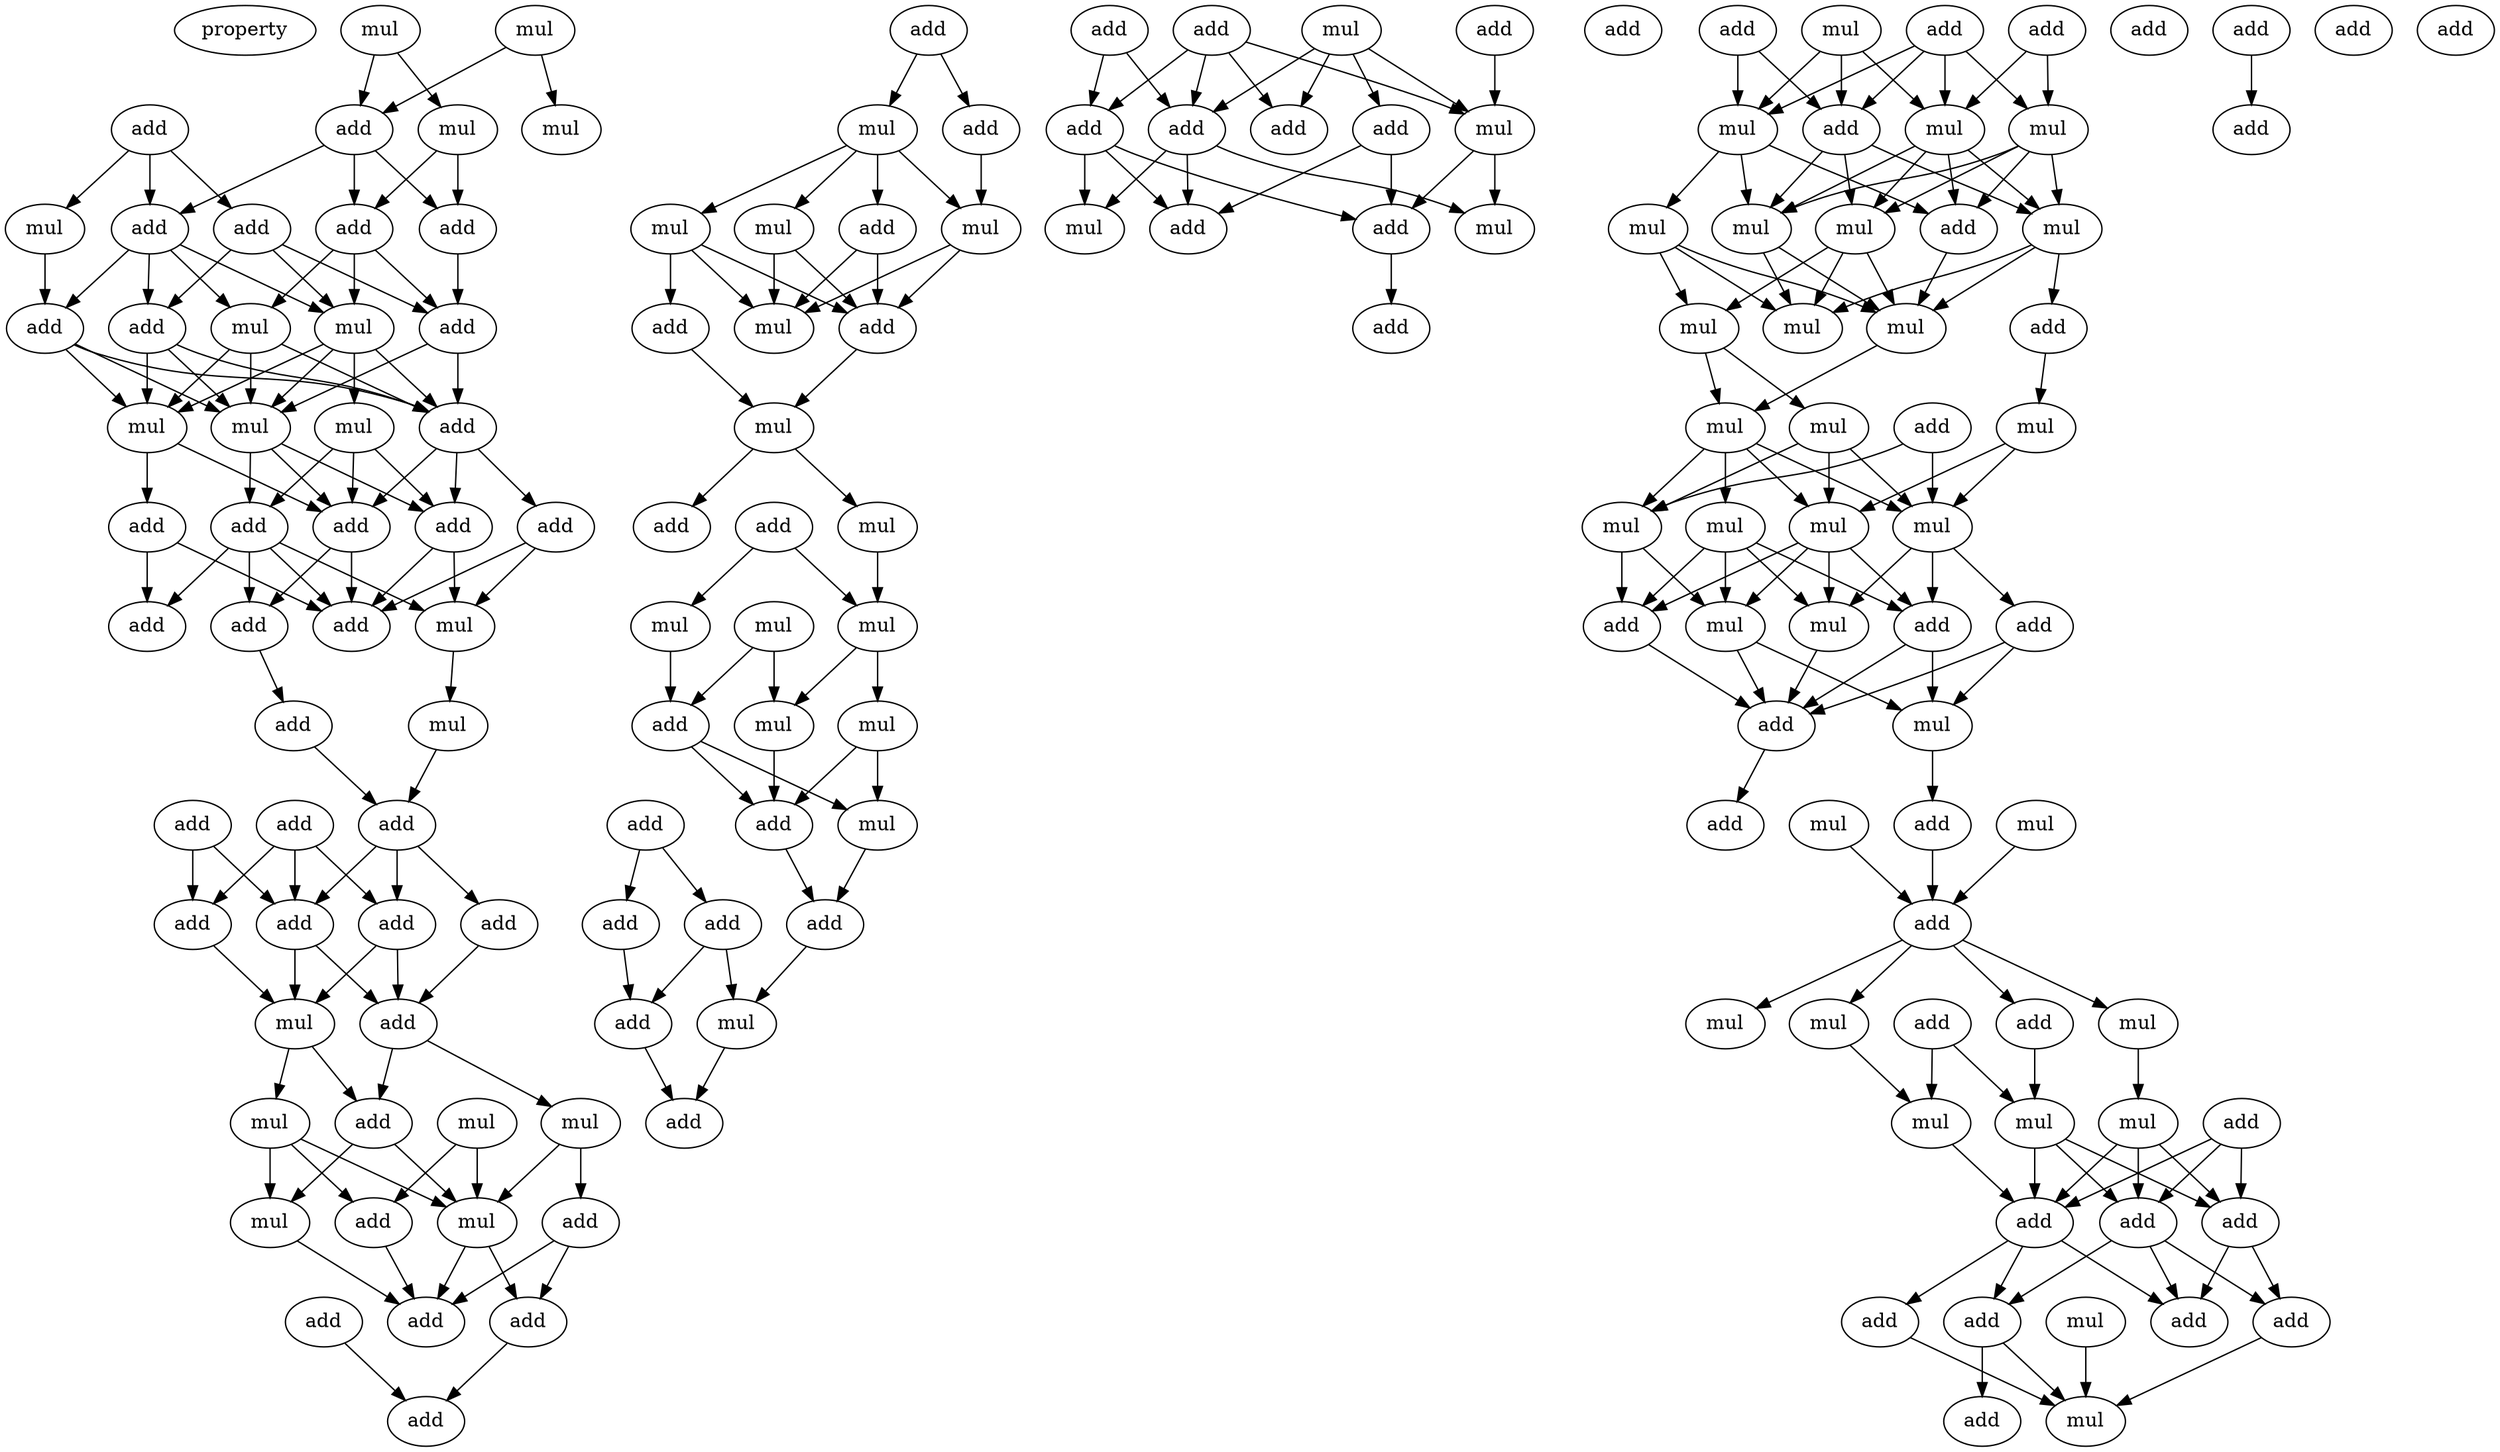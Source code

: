 digraph {
    node [fontcolor=black]
    property [mul=2,lf=1.2]
    0 [ label = mul ];
    1 [ label = mul ];
    2 [ label = add ];
    3 [ label = mul ];
    4 [ label = mul ];
    5 [ label = add ];
    6 [ label = add ];
    7 [ label = mul ];
    8 [ label = add ];
    9 [ label = add ];
    10 [ label = add ];
    11 [ label = add ];
    12 [ label = mul ];
    13 [ label = add ];
    14 [ label = mul ];
    15 [ label = add ];
    16 [ label = mul ];
    17 [ label = add ];
    18 [ label = mul ];
    19 [ label = mul ];
    20 [ label = add ];
    21 [ label = add ];
    22 [ label = add ];
    23 [ label = add ];
    24 [ label = add ];
    25 [ label = add ];
    26 [ label = add ];
    27 [ label = mul ];
    28 [ label = add ];
    29 [ label = mul ];
    30 [ label = add ];
    31 [ label = add ];
    32 [ label = add ];
    33 [ label = add ];
    34 [ label = add ];
    35 [ label = add ];
    36 [ label = add ];
    37 [ label = add ];
    38 [ label = mul ];
    39 [ label = add ];
    40 [ label = mul ];
    41 [ label = mul ];
    42 [ label = add ];
    43 [ label = mul ];
    44 [ label = mul ];
    45 [ label = add ];
    46 [ label = add ];
    47 [ label = mul ];
    48 [ label = add ];
    49 [ label = add ];
    50 [ label = add ];
    51 [ label = add ];
    52 [ label = add ];
    53 [ label = mul ];
    54 [ label = add ];
    55 [ label = mul ];
    56 [ label = add ];
    57 [ label = mul ];
    58 [ label = mul ];
    59 [ label = mul ];
    60 [ label = add ];
    61 [ label = add ];
    62 [ label = mul ];
    63 [ label = add ];
    64 [ label = add ];
    65 [ label = mul ];
    66 [ label = mul ];
    67 [ label = mul ];
    68 [ label = mul ];
    69 [ label = add ];
    70 [ label = mul ];
    71 [ label = mul ];
    72 [ label = mul ];
    73 [ label = add ];
    74 [ label = add ];
    75 [ label = add ];
    76 [ label = add ];
    77 [ label = add ];
    78 [ label = add ];
    79 [ label = mul ];
    80 [ label = add ];
    81 [ label = add ];
    82 [ label = add ];
    83 [ label = add ];
    84 [ label = mul ];
    85 [ label = add ];
    86 [ label = add ];
    87 [ label = mul ];
    88 [ label = add ];
    89 [ label = add ];
    90 [ label = add ];
    91 [ label = mul ];
    92 [ label = mul ];
    93 [ label = add ];
    94 [ label = add ];
    95 [ label = add ];
    96 [ label = add ];
    97 [ label = add ];
    98 [ label = mul ];
    99 [ label = add ];
    100 [ label = add ];
    101 [ label = mul ];
    102 [ label = mul ];
    103 [ label = mul ];
    104 [ label = mul ];
    105 [ label = add ];
    106 [ label = mul ];
    107 [ label = mul ];
    108 [ label = mul ];
    109 [ label = add ];
    110 [ label = mul ];
    111 [ label = mul ];
    112 [ label = mul ];
    113 [ label = add ];
    114 [ label = mul ];
    115 [ label = mul ];
    116 [ label = mul ];
    117 [ label = mul ];
    118 [ label = mul ];
    119 [ label = mul ];
    120 [ label = mul ];
    121 [ label = mul ];
    122 [ label = add ];
    123 [ label = add ];
    124 [ label = add ];
    125 [ label = mul ];
    126 [ label = add ];
    127 [ label = mul ];
    128 [ label = mul ];
    129 [ label = add ];
    130 [ label = add ];
    131 [ label = mul ];
    132 [ label = add ];
    133 [ label = add ];
    134 [ label = mul ];
    135 [ label = mul ];
    136 [ label = add ];
    137 [ label = mul ];
    138 [ label = add ];
    139 [ label = mul ];
    140 [ label = mul ];
    141 [ label = mul ];
    142 [ label = add ];
    143 [ label = add ];
    144 [ label = add ];
    145 [ label = add ];
    146 [ label = add ];
    147 [ label = mul ];
    148 [ label = add ];
    149 [ label = add ];
    150 [ label = add ];
    151 [ label = add ];
    152 [ label = mul ];
    153 [ label = add ];
    154 [ label = add ];
    155 [ label = add ];
    156 [ label = add ];
    0 -> 4 [ name = 0 ];
    0 -> 5 [ name = 1 ];
    1 -> 3 [ name = 2 ];
    1 -> 5 [ name = 3 ];
    2 -> 7 [ name = 4 ];
    2 -> 9 [ name = 5 ];
    2 -> 10 [ name = 6 ];
    4 -> 6 [ name = 7 ];
    4 -> 8 [ name = 8 ];
    5 -> 6 [ name = 9 ];
    5 -> 8 [ name = 10 ];
    5 -> 10 [ name = 11 ];
    6 -> 12 [ name = 12 ];
    6 -> 13 [ name = 13 ];
    6 -> 14 [ name = 14 ];
    7 -> 11 [ name = 15 ];
    8 -> 13 [ name = 16 ];
    9 -> 13 [ name = 17 ];
    9 -> 14 [ name = 18 ];
    9 -> 15 [ name = 19 ];
    10 -> 11 [ name = 20 ];
    10 -> 12 [ name = 21 ];
    10 -> 14 [ name = 22 ];
    10 -> 15 [ name = 23 ];
    11 -> 17 [ name = 24 ];
    11 -> 18 [ name = 25 ];
    11 -> 19 [ name = 26 ];
    12 -> 17 [ name = 27 ];
    12 -> 18 [ name = 28 ];
    12 -> 19 [ name = 29 ];
    13 -> 17 [ name = 30 ];
    13 -> 19 [ name = 31 ];
    14 -> 16 [ name = 32 ];
    14 -> 17 [ name = 33 ];
    14 -> 18 [ name = 34 ];
    14 -> 19 [ name = 35 ];
    15 -> 17 [ name = 36 ];
    15 -> 18 [ name = 37 ];
    15 -> 19 [ name = 38 ];
    16 -> 22 [ name = 39 ];
    16 -> 23 [ name = 40 ];
    16 -> 24 [ name = 41 ];
    17 -> 20 [ name = 42 ];
    17 -> 22 [ name = 43 ];
    17 -> 23 [ name = 44 ];
    18 -> 21 [ name = 45 ];
    18 -> 23 [ name = 46 ];
    19 -> 22 [ name = 47 ];
    19 -> 23 [ name = 48 ];
    19 -> 24 [ name = 49 ];
    20 -> 27 [ name = 50 ];
    20 -> 28 [ name = 51 ];
    21 -> 25 [ name = 52 ];
    21 -> 28 [ name = 53 ];
    22 -> 27 [ name = 54 ];
    22 -> 28 [ name = 55 ];
    23 -> 26 [ name = 56 ];
    23 -> 28 [ name = 57 ];
    24 -> 25 [ name = 58 ];
    24 -> 26 [ name = 59 ];
    24 -> 27 [ name = 60 ];
    24 -> 28 [ name = 61 ];
    26 -> 30 [ name = 62 ];
    27 -> 29 [ name = 63 ];
    29 -> 31 [ name = 64 ];
    30 -> 31 [ name = 65 ];
    31 -> 34 [ name = 66 ];
    31 -> 36 [ name = 67 ];
    31 -> 37 [ name = 68 ];
    32 -> 34 [ name = 69 ];
    32 -> 35 [ name = 70 ];
    32 -> 37 [ name = 71 ];
    33 -> 35 [ name = 72 ];
    33 -> 37 [ name = 73 ];
    34 -> 38 [ name = 74 ];
    34 -> 39 [ name = 75 ];
    35 -> 38 [ name = 76 ];
    36 -> 39 [ name = 77 ];
    37 -> 38 [ name = 78 ];
    37 -> 39 [ name = 79 ];
    38 -> 42 [ name = 80 ];
    38 -> 43 [ name = 81 ];
    39 -> 40 [ name = 82 ];
    39 -> 42 [ name = 83 ];
    40 -> 44 [ name = 84 ];
    40 -> 46 [ name = 85 ];
    41 -> 44 [ name = 86 ];
    41 -> 45 [ name = 87 ];
    42 -> 44 [ name = 88 ];
    42 -> 47 [ name = 89 ];
    43 -> 44 [ name = 90 ];
    43 -> 45 [ name = 91 ];
    43 -> 47 [ name = 92 ];
    44 -> 48 [ name = 93 ];
    44 -> 50 [ name = 94 ];
    45 -> 48 [ name = 95 ];
    46 -> 48 [ name = 96 ];
    46 -> 50 [ name = 97 ];
    47 -> 48 [ name = 98 ];
    49 -> 52 [ name = 99 ];
    50 -> 52 [ name = 100 ];
    51 -> 53 [ name = 101 ];
    51 -> 54 [ name = 102 ];
    53 -> 55 [ name = 103 ];
    53 -> 56 [ name = 104 ];
    53 -> 57 [ name = 105 ];
    53 -> 58 [ name = 106 ];
    54 -> 57 [ name = 107 ];
    55 -> 59 [ name = 108 ];
    55 -> 60 [ name = 109 ];
    55 -> 61 [ name = 110 ];
    56 -> 59 [ name = 111 ];
    56 -> 60 [ name = 112 ];
    57 -> 59 [ name = 113 ];
    57 -> 60 [ name = 114 ];
    58 -> 59 [ name = 115 ];
    58 -> 60 [ name = 116 ];
    60 -> 62 [ name = 117 ];
    61 -> 62 [ name = 118 ];
    62 -> 63 [ name = 119 ];
    62 -> 65 [ name = 120 ];
    64 -> 66 [ name = 121 ];
    64 -> 67 [ name = 122 ];
    65 -> 67 [ name = 123 ];
    66 -> 69 [ name = 124 ];
    67 -> 70 [ name = 125 ];
    67 -> 71 [ name = 126 ];
    68 -> 69 [ name = 127 ];
    68 -> 70 [ name = 128 ];
    69 -> 72 [ name = 129 ];
    69 -> 74 [ name = 130 ];
    70 -> 74 [ name = 131 ];
    71 -> 72 [ name = 132 ];
    71 -> 74 [ name = 133 ];
    72 -> 75 [ name = 134 ];
    73 -> 76 [ name = 135 ];
    73 -> 77 [ name = 136 ];
    74 -> 75 [ name = 137 ];
    75 -> 79 [ name = 138 ];
    76 -> 78 [ name = 139 ];
    77 -> 78 [ name = 140 ];
    77 -> 79 [ name = 141 ];
    78 -> 80 [ name = 142 ];
    79 -> 80 [ name = 143 ];
    81 -> 86 [ name = 144 ];
    81 -> 88 [ name = 145 ];
    82 -> 85 [ name = 146 ];
    82 -> 86 [ name = 147 ];
    82 -> 87 [ name = 148 ];
    82 -> 88 [ name = 149 ];
    83 -> 87 [ name = 150 ];
    84 -> 85 [ name = 151 ];
    84 -> 86 [ name = 152 ];
    84 -> 87 [ name = 153 ];
    84 -> 89 [ name = 154 ];
    86 -> 91 [ name = 155 ];
    86 -> 92 [ name = 156 ];
    86 -> 93 [ name = 157 ];
    87 -> 90 [ name = 158 ];
    87 -> 92 [ name = 159 ];
    88 -> 90 [ name = 160 ];
    88 -> 91 [ name = 161 ];
    88 -> 93 [ name = 162 ];
    89 -> 90 [ name = 163 ];
    89 -> 93 [ name = 164 ];
    90 -> 94 [ name = 165 ];
    96 -> 100 [ name = 166 ];
    96 -> 103 [ name = 167 ];
    97 -> 100 [ name = 168 ];
    97 -> 101 [ name = 169 ];
    97 -> 102 [ name = 170 ];
    97 -> 103 [ name = 171 ];
    98 -> 100 [ name = 172 ];
    98 -> 101 [ name = 173 ];
    98 -> 103 [ name = 174 ];
    99 -> 101 [ name = 175 ];
    99 -> 102 [ name = 176 ];
    100 -> 106 [ name = 177 ];
    100 -> 107 [ name = 178 ];
    100 -> 108 [ name = 179 ];
    101 -> 105 [ name = 180 ];
    101 -> 106 [ name = 181 ];
    101 -> 107 [ name = 182 ];
    101 -> 108 [ name = 183 ];
    102 -> 105 [ name = 184 ];
    102 -> 106 [ name = 185 ];
    102 -> 107 [ name = 186 ];
    102 -> 108 [ name = 187 ];
    103 -> 104 [ name = 188 ];
    103 -> 105 [ name = 189 ];
    103 -> 106 [ name = 190 ];
    104 -> 110 [ name = 191 ];
    104 -> 111 [ name = 192 ];
    104 -> 112 [ name = 193 ];
    105 -> 110 [ name = 194 ];
    106 -> 110 [ name = 195 ];
    106 -> 112 [ name = 196 ];
    107 -> 110 [ name = 197 ];
    107 -> 111 [ name = 198 ];
    107 -> 112 [ name = 199 ];
    108 -> 109 [ name = 200 ];
    108 -> 110 [ name = 201 ];
    108 -> 112 [ name = 202 ];
    109 -> 114 [ name = 203 ];
    110 -> 116 [ name = 204 ];
    111 -> 115 [ name = 205 ];
    111 -> 116 [ name = 206 ];
    113 -> 117 [ name = 207 ];
    113 -> 119 [ name = 208 ];
    114 -> 117 [ name = 209 ];
    114 -> 118 [ name = 210 ];
    115 -> 117 [ name = 211 ];
    115 -> 118 [ name = 212 ];
    115 -> 119 [ name = 213 ];
    116 -> 117 [ name = 214 ];
    116 -> 118 [ name = 215 ];
    116 -> 119 [ name = 216 ];
    116 -> 120 [ name = 217 ];
    117 -> 123 [ name = 218 ];
    117 -> 124 [ name = 219 ];
    117 -> 125 [ name = 220 ];
    118 -> 121 [ name = 221 ];
    118 -> 122 [ name = 222 ];
    118 -> 123 [ name = 223 ];
    118 -> 125 [ name = 224 ];
    119 -> 121 [ name = 225 ];
    119 -> 122 [ name = 226 ];
    120 -> 121 [ name = 227 ];
    120 -> 122 [ name = 228 ];
    120 -> 123 [ name = 229 ];
    120 -> 125 [ name = 230 ];
    121 -> 126 [ name = 231 ];
    121 -> 127 [ name = 232 ];
    122 -> 126 [ name = 233 ];
    123 -> 126 [ name = 234 ];
    123 -> 127 [ name = 235 ];
    124 -> 126 [ name = 236 ];
    124 -> 127 [ name = 237 ];
    125 -> 126 [ name = 238 ];
    126 -> 132 [ name = 239 ];
    127 -> 129 [ name = 240 ];
    128 -> 133 [ name = 241 ];
    129 -> 133 [ name = 242 ];
    131 -> 133 [ name = 243 ];
    133 -> 134 [ name = 244 ];
    133 -> 135 [ name = 245 ];
    133 -> 137 [ name = 246 ];
    133 -> 138 [ name = 247 ];
    134 -> 139 [ name = 248 ];
    136 -> 139 [ name = 249 ];
    136 -> 141 [ name = 250 ];
    137 -> 140 [ name = 251 ];
    138 -> 141 [ name = 252 ];
    139 -> 145 [ name = 253 ];
    140 -> 143 [ name = 254 ];
    140 -> 144 [ name = 255 ];
    140 -> 145 [ name = 256 ];
    141 -> 143 [ name = 257 ];
    141 -> 144 [ name = 258 ];
    141 -> 145 [ name = 259 ];
    142 -> 143 [ name = 260 ];
    142 -> 144 [ name = 261 ];
    142 -> 145 [ name = 262 ];
    143 -> 146 [ name = 263 ];
    143 -> 148 [ name = 264 ];
    143 -> 150 [ name = 265 ];
    144 -> 148 [ name = 266 ];
    144 -> 150 [ name = 267 ];
    145 -> 146 [ name = 268 ];
    145 -> 149 [ name = 269 ];
    145 -> 150 [ name = 270 ];
    146 -> 151 [ name = 271 ];
    146 -> 152 [ name = 272 ];
    147 -> 152 [ name = 273 ];
    148 -> 152 [ name = 274 ];
    149 -> 152 [ name = 275 ];
    153 -> 155 [ name = 276 ];
}
